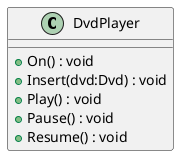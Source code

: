 @startuml
class DvdPlayer {
    + On() : void
    + Insert(dvd:Dvd) : void
    + Play() : void
    + Pause() : void
    + Resume() : void
}
@enduml
